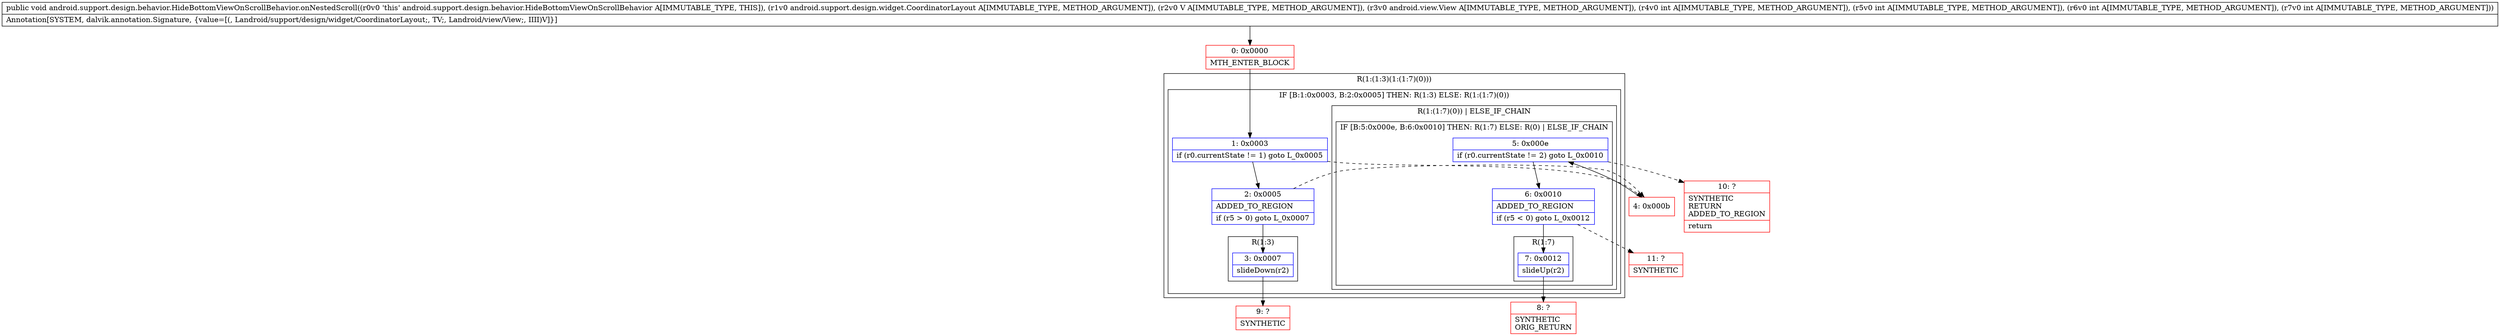 digraph "CFG forandroid.support.design.behavior.HideBottomViewOnScrollBehavior.onNestedScroll(Landroid\/support\/design\/widget\/CoordinatorLayout;Landroid\/view\/View;Landroid\/view\/View;IIII)V" {
subgraph cluster_Region_1224433750 {
label = "R(1:(1:3)(1:(1:7)(0)))";
node [shape=record,color=blue];
subgraph cluster_IfRegion_1231111445 {
label = "IF [B:1:0x0003, B:2:0x0005] THEN: R(1:3) ELSE: R(1:(1:7)(0))";
node [shape=record,color=blue];
Node_1 [shape=record,label="{1\:\ 0x0003|if (r0.currentState != 1) goto L_0x0005\l}"];
Node_2 [shape=record,label="{2\:\ 0x0005|ADDED_TO_REGION\l|if (r5 \> 0) goto L_0x0007\l}"];
subgraph cluster_Region_1996486469 {
label = "R(1:3)";
node [shape=record,color=blue];
Node_3 [shape=record,label="{3\:\ 0x0007|slideDown(r2)\l}"];
}
subgraph cluster_Region_793856943 {
label = "R(1:(1:7)(0)) | ELSE_IF_CHAIN\l";
node [shape=record,color=blue];
subgraph cluster_IfRegion_1018914755 {
label = "IF [B:5:0x000e, B:6:0x0010] THEN: R(1:7) ELSE: R(0) | ELSE_IF_CHAIN\l";
node [shape=record,color=blue];
Node_5 [shape=record,label="{5\:\ 0x000e|if (r0.currentState != 2) goto L_0x0010\l}"];
Node_6 [shape=record,label="{6\:\ 0x0010|ADDED_TO_REGION\l|if (r5 \< 0) goto L_0x0012\l}"];
subgraph cluster_Region_2142356652 {
label = "R(1:7)";
node [shape=record,color=blue];
Node_7 [shape=record,label="{7\:\ 0x0012|slideUp(r2)\l}"];
}
subgraph cluster_Region_1996313024 {
label = "R(0)";
node [shape=record,color=blue];
}
}
}
}
}
Node_0 [shape=record,color=red,label="{0\:\ 0x0000|MTH_ENTER_BLOCK\l}"];
Node_4 [shape=record,color=red,label="{4\:\ 0x000b}"];
Node_8 [shape=record,color=red,label="{8\:\ ?|SYNTHETIC\lORIG_RETURN\l}"];
Node_9 [shape=record,color=red,label="{9\:\ ?|SYNTHETIC\l}"];
Node_10 [shape=record,color=red,label="{10\:\ ?|SYNTHETIC\lRETURN\lADDED_TO_REGION\l|return\l}"];
Node_11 [shape=record,color=red,label="{11\:\ ?|SYNTHETIC\l}"];
MethodNode[shape=record,label="{public void android.support.design.behavior.HideBottomViewOnScrollBehavior.onNestedScroll((r0v0 'this' android.support.design.behavior.HideBottomViewOnScrollBehavior A[IMMUTABLE_TYPE, THIS]), (r1v0 android.support.design.widget.CoordinatorLayout A[IMMUTABLE_TYPE, METHOD_ARGUMENT]), (r2v0 V A[IMMUTABLE_TYPE, METHOD_ARGUMENT]), (r3v0 android.view.View A[IMMUTABLE_TYPE, METHOD_ARGUMENT]), (r4v0 int A[IMMUTABLE_TYPE, METHOD_ARGUMENT]), (r5v0 int A[IMMUTABLE_TYPE, METHOD_ARGUMENT]), (r6v0 int A[IMMUTABLE_TYPE, METHOD_ARGUMENT]), (r7v0 int A[IMMUTABLE_TYPE, METHOD_ARGUMENT]))  | Annotation[SYSTEM, dalvik.annotation.Signature, \{value=[(, Landroid\/support\/design\/widget\/CoordinatorLayout;, TV;, Landroid\/view\/View;, IIII)V]\}]\l}"];
MethodNode -> Node_0;
Node_1 -> Node_2;
Node_1 -> Node_4[style=dashed];
Node_2 -> Node_3;
Node_2 -> Node_4[style=dashed];
Node_3 -> Node_9;
Node_5 -> Node_6;
Node_5 -> Node_10[style=dashed];
Node_6 -> Node_7;
Node_6 -> Node_11[style=dashed];
Node_7 -> Node_8;
Node_0 -> Node_1;
Node_4 -> Node_5;
}

